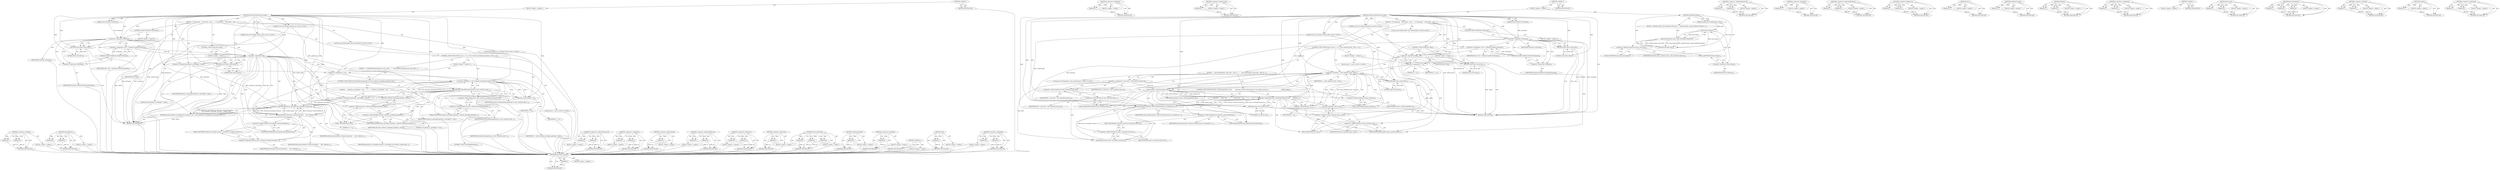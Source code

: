 digraph "&lt;operator&gt;.logicalAnd" {
vulnerable_120 [label=<(METHOD,&lt;operator&gt;.lessThan)>];
vulnerable_121 [label=<(PARAM,p1)>];
vulnerable_122 [label=<(PARAM,p2)>];
vulnerable_123 [label=<(BLOCK,&lt;empty&gt;,&lt;empty&gt;)>];
vulnerable_124 [label=<(METHOD_RETURN,ANY)>];
vulnerable_143 [label=<(METHOD,MatchPattern)>];
vulnerable_144 [label=<(PARAM,p1)>];
vulnerable_145 [label=<(PARAM,p2)>];
vulnerable_146 [label=<(BLOCK,&lt;empty&gt;,&lt;empty&gt;)>];
vulnerable_147 [label=<(METHOD_RETURN,ANY)>];
vulnerable_6 [label=<(METHOD,&lt;global&gt;)<SUB>1</SUB>>];
vulnerable_7 [label=<(BLOCK,&lt;empty&gt;,&lt;empty&gt;)<SUB>1</SUB>>];
vulnerable_8 [label=<(METHOD,IsResourceWebviewAccessible)<SUB>1</SUB>>];
vulnerable_9 [label=<(PARAM,const Extension* extension)<SUB>2</SUB>>];
vulnerable_10 [label="<(PARAM,const std::string&amp; partition_id)<SUB>3</SUB>>"];
vulnerable_11 [label="<(PARAM,const std::string&amp; relative_path)<SUB>4</SUB>>"];
vulnerable_12 [label=<(BLOCK,{
  if (!extension)
    return false;

  const ...,{
  if (!extension)
    return false;

  const ...)<SUB>4</SUB>>];
vulnerable_13 [label=<(CONTROL_STRUCTURE,IF,if (!extension))<SUB>5</SUB>>];
vulnerable_14 [label=<(&lt;operator&gt;.logicalNot,!extension)<SUB>5</SUB>>];
vulnerable_15 [label=<(IDENTIFIER,extension,!extension)<SUB>5</SUB>>];
vulnerable_16 [label=<(BLOCK,&lt;empty&gt;,&lt;empty&gt;)<SUB>6</SUB>>];
vulnerable_17 [label=<(RETURN,return false;,return false;)<SUB>6</SUB>>];
vulnerable_18 [label=<(LITERAL,false,return false;)<SUB>6</SUB>>];
vulnerable_19 [label="<(LOCAL,const WebviewInfo* info: WebviewInfo*)<SUB>8</SUB>>"];
vulnerable_20 [label=<(&lt;operator&gt;.assignment,* info = GetResourcesInfo(*extension))<SUB>8</SUB>>];
vulnerable_21 [label=<(IDENTIFIER,info,* info = GetResourcesInfo(*extension))<SUB>8</SUB>>];
vulnerable_22 [label=<(GetResourcesInfo,GetResourcesInfo(*extension))<SUB>8</SUB>>];
vulnerable_23 [label=<(&lt;operator&gt;.indirection,*extension)<SUB>8</SUB>>];
vulnerable_24 [label=<(IDENTIFIER,extension,GetResourcesInfo(*extension))<SUB>8</SUB>>];
vulnerable_25 [label=<(CONTROL_STRUCTURE,IF,if (!info))<SUB>9</SUB>>];
vulnerable_26 [label=<(&lt;operator&gt;.logicalNot,!info)<SUB>9</SUB>>];
vulnerable_27 [label=<(IDENTIFIER,info,!info)<SUB>9</SUB>>];
vulnerable_28 [label=<(BLOCK,&lt;empty&gt;,&lt;empty&gt;)<SUB>10</SUB>>];
vulnerable_29 [label=<(RETURN,return false;,return false;)<SUB>10</SUB>>];
vulnerable_30 [label=<(LITERAL,false,return false;)<SUB>10</SUB>>];
vulnerable_31 [label="<(LOCAL,bool partition_is_privileged: bool)<SUB>12</SUB>>"];
vulnerable_32 [label=<(&lt;operator&gt;.assignment,partition_is_privileged = false)<SUB>12</SUB>>];
vulnerable_33 [label=<(IDENTIFIER,partition_is_privileged,partition_is_privileged = false)<SUB>12</SUB>>];
vulnerable_34 [label=<(LITERAL,false,partition_is_privileged = false)<SUB>12</SUB>>];
vulnerable_35 [label=<(CONTROL_STRUCTURE,FOR,for (size_t i = 0;i &lt; info-&gt;webview_privileged_partitions_.size();++i))<SUB>13</SUB>>];
vulnerable_36 [label=<(BLOCK,&lt;empty&gt;,&lt;empty&gt;)<SUB>13</SUB>>];
vulnerable_37 [label="<(LOCAL,size_t i: size_t)<SUB>13</SUB>>"];
vulnerable_38 [label=<(&lt;operator&gt;.assignment,i = 0)<SUB>13</SUB>>];
vulnerable_39 [label=<(IDENTIFIER,i,i = 0)<SUB>13</SUB>>];
vulnerable_40 [label=<(LITERAL,0,i = 0)<SUB>13</SUB>>];
vulnerable_41 [label=<(&lt;operator&gt;.lessThan,i &lt; info-&gt;webview_privileged_partitions_.size())<SUB>14</SUB>>];
vulnerable_42 [label=<(IDENTIFIER,i,i &lt; info-&gt;webview_privileged_partitions_.size())<SUB>14</SUB>>];
vulnerable_43 [label=<(size,info-&gt;webview_privileged_partitions_.size())<SUB>14</SUB>>];
vulnerable_44 [label=<(&lt;operator&gt;.fieldAccess,info-&gt;webview_privileged_partitions_.size)<SUB>14</SUB>>];
vulnerable_45 [label=<(&lt;operator&gt;.indirectFieldAccess,info-&gt;webview_privileged_partitions_)<SUB>14</SUB>>];
vulnerable_46 [label=<(IDENTIFIER,info,info-&gt;webview_privileged_partitions_.size())<SUB>14</SUB>>];
vulnerable_47 [label=<(FIELD_IDENTIFIER,webview_privileged_partitions_,webview_privileged_partitions_)<SUB>14</SUB>>];
vulnerable_48 [label=<(FIELD_IDENTIFIER,size,size)<SUB>14</SUB>>];
vulnerable_49 [label=<(&lt;operator&gt;.preIncrement,++i)<SUB>15</SUB>>];
vulnerable_50 [label=<(IDENTIFIER,i,++i)<SUB>15</SUB>>];
vulnerable_51 [label=<(BLOCK,{
    if (MatchPattern(partition_id, info-&gt;webv...,{
    if (MatchPattern(partition_id, info-&gt;webv...)<SUB>15</SUB>>];
vulnerable_52 [label=<(CONTROL_STRUCTURE,IF,if (MatchPattern(partition_id, info-&gt;webview_privileged_partitions_[i])))<SUB>16</SUB>>];
vulnerable_53 [label=<(MatchPattern,MatchPattern(partition_id, info-&gt;webview_privil...)<SUB>16</SUB>>];
vulnerable_54 [label=<(IDENTIFIER,partition_id,MatchPattern(partition_id, info-&gt;webview_privil...)<SUB>16</SUB>>];
vulnerable_55 [label=<(&lt;operator&gt;.indirectIndexAccess,info-&gt;webview_privileged_partitions_[i])<SUB>16</SUB>>];
vulnerable_56 [label=<(&lt;operator&gt;.indirectFieldAccess,info-&gt;webview_privileged_partitions_)<SUB>16</SUB>>];
vulnerable_57 [label=<(IDENTIFIER,info,MatchPattern(partition_id, info-&gt;webview_privil...)<SUB>16</SUB>>];
vulnerable_58 [label=<(FIELD_IDENTIFIER,webview_privileged_partitions_,webview_privileged_partitions_)<SUB>16</SUB>>];
vulnerable_59 [label=<(IDENTIFIER,i,MatchPattern(partition_id, info-&gt;webview_privil...)<SUB>16</SUB>>];
vulnerable_60 [label=<(BLOCK,{
      partition_is_privileged = true;
      b...,{
      partition_is_privileged = true;
      b...)<SUB>16</SUB>>];
vulnerable_61 [label=<(&lt;operator&gt;.assignment,partition_is_privileged = true)<SUB>17</SUB>>];
vulnerable_62 [label=<(IDENTIFIER,partition_is_privileged,partition_is_privileged = true)<SUB>17</SUB>>];
vulnerable_63 [label=<(LITERAL,true,partition_is_privileged = true)<SUB>17</SUB>>];
vulnerable_64 [label=<(CONTROL_STRUCTURE,BREAK,break;)<SUB>18</SUB>>];
vulnerable_65 [label=<(RETURN,return partition_is_privileged &amp;&amp; extension-&gt;Re...,return partition_is_privileged &amp;&amp; extension-&gt;Re...)<SUB>22</SUB>>];
vulnerable_66 [label=<(&lt;operator&gt;.logicalAnd,partition_is_privileged &amp;&amp; extension-&gt;ResourceM...)<SUB>22</SUB>>];
vulnerable_67 [label=<(IDENTIFIER,partition_is_privileged,partition_is_privileged &amp;&amp; extension-&gt;ResourceM...)<SUB>22</SUB>>];
vulnerable_68 [label=<(ResourceMatches,extension-&gt;ResourceMatches(
      info-&gt;webview...)<SUB>22</SUB>>];
vulnerable_69 [label=<(&lt;operator&gt;.indirectFieldAccess,extension-&gt;ResourceMatches)<SUB>22</SUB>>];
vulnerable_70 [label=<(IDENTIFIER,extension,extension-&gt;ResourceMatches(
      info-&gt;webview...)<SUB>22</SUB>>];
vulnerable_71 [label=<(FIELD_IDENTIFIER,ResourceMatches,ResourceMatches)<SUB>22</SUB>>];
vulnerable_72 [label=<(&lt;operator&gt;.indirectFieldAccess,info-&gt;webview_accessible_resources_)<SUB>23</SUB>>];
vulnerable_73 [label=<(IDENTIFIER,info,extension-&gt;ResourceMatches(
      info-&gt;webview...)<SUB>23</SUB>>];
vulnerable_74 [label=<(FIELD_IDENTIFIER,webview_accessible_resources_,webview_accessible_resources_)<SUB>23</SUB>>];
vulnerable_75 [label=<(IDENTIFIER,relative_path,extension-&gt;ResourceMatches(
      info-&gt;webview...)<SUB>23</SUB>>];
vulnerable_76 [label=<(METHOD_RETURN,bool)<SUB>1</SUB>>];
vulnerable_78 [label=<(METHOD_RETURN,ANY)<SUB>1</SUB>>];
vulnerable_148 [label=<(METHOD,&lt;operator&gt;.indirectIndexAccess)>];
vulnerable_149 [label=<(PARAM,p1)>];
vulnerable_150 [label=<(PARAM,p2)>];
vulnerable_151 [label=<(BLOCK,&lt;empty&gt;,&lt;empty&gt;)>];
vulnerable_152 [label=<(METHOD_RETURN,ANY)>];
vulnerable_107 [label=<(METHOD,&lt;operator&gt;.assignment)>];
vulnerable_108 [label=<(PARAM,p1)>];
vulnerable_109 [label=<(PARAM,p2)>];
vulnerable_110 [label=<(BLOCK,&lt;empty&gt;,&lt;empty&gt;)>];
vulnerable_111 [label=<(METHOD_RETURN,ANY)>];
vulnerable_139 [label=<(METHOD,&lt;operator&gt;.preIncrement)>];
vulnerable_140 [label=<(PARAM,p1)>];
vulnerable_141 [label=<(BLOCK,&lt;empty&gt;,&lt;empty&gt;)>];
vulnerable_142 [label=<(METHOD_RETURN,ANY)>];
vulnerable_134 [label=<(METHOD,&lt;operator&gt;.indirectFieldAccess)>];
vulnerable_135 [label=<(PARAM,p1)>];
vulnerable_136 [label=<(PARAM,p2)>];
vulnerable_137 [label=<(BLOCK,&lt;empty&gt;,&lt;empty&gt;)>];
vulnerable_138 [label=<(METHOD_RETURN,ANY)>];
vulnerable_129 [label=<(METHOD,&lt;operator&gt;.fieldAccess)>];
vulnerable_130 [label=<(PARAM,p1)>];
vulnerable_131 [label=<(PARAM,p2)>];
vulnerable_132 [label=<(BLOCK,&lt;empty&gt;,&lt;empty&gt;)>];
vulnerable_133 [label=<(METHOD_RETURN,ANY)>];
vulnerable_116 [label=<(METHOD,&lt;operator&gt;.indirection)>];
vulnerable_117 [label=<(PARAM,p1)>];
vulnerable_118 [label=<(BLOCK,&lt;empty&gt;,&lt;empty&gt;)>];
vulnerable_119 [label=<(METHOD_RETURN,ANY)>];
vulnerable_158 [label=<(METHOD,ResourceMatches)>];
vulnerable_159 [label=<(PARAM,p1)>];
vulnerable_160 [label=<(PARAM,p2)>];
vulnerable_161 [label=<(PARAM,p3)>];
vulnerable_162 [label=<(BLOCK,&lt;empty&gt;,&lt;empty&gt;)>];
vulnerable_163 [label=<(METHOD_RETURN,ANY)>];
vulnerable_112 [label=<(METHOD,GetResourcesInfo)>];
vulnerable_113 [label=<(PARAM,p1)>];
vulnerable_114 [label=<(BLOCK,&lt;empty&gt;,&lt;empty&gt;)>];
vulnerable_115 [label=<(METHOD_RETURN,ANY)>];
vulnerable_103 [label=<(METHOD,&lt;operator&gt;.logicalNot)>];
vulnerable_104 [label=<(PARAM,p1)>];
vulnerable_105 [label=<(BLOCK,&lt;empty&gt;,&lt;empty&gt;)>];
vulnerable_106 [label=<(METHOD_RETURN,ANY)>];
vulnerable_97 [label=<(METHOD,&lt;global&gt;)<SUB>1</SUB>>];
vulnerable_98 [label=<(BLOCK,&lt;empty&gt;,&lt;empty&gt;)>];
vulnerable_99 [label=<(METHOD_RETURN,ANY)>];
vulnerable_125 [label=<(METHOD,size)>];
vulnerable_126 [label=<(PARAM,p1)>];
vulnerable_127 [label=<(BLOCK,&lt;empty&gt;,&lt;empty&gt;)>];
vulnerable_128 [label=<(METHOD_RETURN,ANY)>];
vulnerable_153 [label=<(METHOD,&lt;operator&gt;.logicalAnd)>];
vulnerable_154 [label=<(PARAM,p1)>];
vulnerable_155 [label=<(PARAM,p2)>];
vulnerable_156 [label=<(BLOCK,&lt;empty&gt;,&lt;empty&gt;)>];
vulnerable_157 [label=<(METHOD_RETURN,ANY)>];
fixed_182 [label=<(METHOD,accessible_resources)>];
fixed_183 [label=<(PARAM,p1)>];
fixed_184 [label=<(BLOCK,&lt;empty&gt;,&lt;empty&gt;)>];
fixed_185 [label=<(METHOD_RETURN,ANY)>];
fixed_134 [label=<(METHOD,&lt;operator&gt;.indirection)>];
fixed_135 [label=<(PARAM,p1)>];
fixed_136 [label=<(BLOCK,&lt;empty&gt;,&lt;empty&gt;)>];
fixed_137 [label=<(METHOD_RETURN,ANY)>];
fixed_157 [label=<(METHOD,&lt;operator&gt;.preIncrement)>];
fixed_158 [label=<(PARAM,p1)>];
fixed_159 [label=<(BLOCK,&lt;empty&gt;,&lt;empty&gt;)>];
fixed_160 [label=<(METHOD_RETURN,ANY)>];
fixed_6 [label=<(METHOD,&lt;global&gt;)<SUB>1</SUB>>];
fixed_7 [label=<(BLOCK,&lt;empty&gt;,&lt;empty&gt;)<SUB>1</SUB>>];
fixed_8 [label=<(METHOD,IsResourceWebviewAccessible)<SUB>1</SUB>>];
fixed_9 [label=<(PARAM,const Extension* extension)<SUB>2</SUB>>];
fixed_10 [label="<(PARAM,const std::string&amp; partition_id)<SUB>3</SUB>>"];
fixed_11 [label="<(PARAM,const std::string&amp; relative_path)<SUB>4</SUB>>"];
fixed_12 [label=<(BLOCK,{
  if (!extension)
    return false;

  const ...,{
  if (!extension)
    return false;

  const ...)<SUB>4</SUB>>];
fixed_13 [label=<(CONTROL_STRUCTURE,IF,if (!extension))<SUB>5</SUB>>];
fixed_14 [label=<(&lt;operator&gt;.logicalNot,!extension)<SUB>5</SUB>>];
fixed_15 [label=<(IDENTIFIER,extension,!extension)<SUB>5</SUB>>];
fixed_16 [label=<(BLOCK,&lt;empty&gt;,&lt;empty&gt;)<SUB>6</SUB>>];
fixed_17 [label=<(RETURN,return false;,return false;)<SUB>6</SUB>>];
fixed_18 [label=<(LITERAL,false,return false;)<SUB>6</SUB>>];
fixed_19 [label="<(LOCAL,const WebviewInfo* info: WebviewInfo*)<SUB>8</SUB>>"];
fixed_20 [label=<(&lt;operator&gt;.assignment,* info = GetResourcesInfo(*extension))<SUB>8</SUB>>];
fixed_21 [label=<(IDENTIFIER,info,* info = GetResourcesInfo(*extension))<SUB>8</SUB>>];
fixed_22 [label=<(GetResourcesInfo,GetResourcesInfo(*extension))<SUB>8</SUB>>];
fixed_23 [label=<(&lt;operator&gt;.indirection,*extension)<SUB>8</SUB>>];
fixed_24 [label=<(IDENTIFIER,extension,GetResourcesInfo(*extension))<SUB>8</SUB>>];
fixed_25 [label=<(CONTROL_STRUCTURE,IF,if (!info))<SUB>9</SUB>>];
fixed_26 [label=<(&lt;operator&gt;.logicalNot,!info)<SUB>9</SUB>>];
fixed_27 [label=<(IDENTIFIER,info,!info)<SUB>9</SUB>>];
fixed_28 [label=<(BLOCK,&lt;empty&gt;,&lt;empty&gt;)<SUB>10</SUB>>];
fixed_29 [label=<(RETURN,return false;,return false;)<SUB>10</SUB>>];
fixed_30 [label=<(LITERAL,false,return false;)<SUB>10</SUB>>];
fixed_31 [label=<(CONTROL_STRUCTURE,FOR,for (size_t i = 0;i &lt; info-&gt;partition_items_.size();++i))<SUB>12</SUB>>];
fixed_32 [label=<(BLOCK,&lt;empty&gt;,&lt;empty&gt;)<SUB>12</SUB>>];
fixed_33 [label="<(LOCAL,size_t i: size_t)<SUB>12</SUB>>"];
fixed_34 [label=<(&lt;operator&gt;.assignment,i = 0)<SUB>12</SUB>>];
fixed_35 [label=<(IDENTIFIER,i,i = 0)<SUB>12</SUB>>];
fixed_36 [label=<(LITERAL,0,i = 0)<SUB>12</SUB>>];
fixed_37 [label=<(&lt;operator&gt;.lessThan,i &lt; info-&gt;partition_items_.size())<SUB>12</SUB>>];
fixed_38 [label=<(IDENTIFIER,i,i &lt; info-&gt;partition_items_.size())<SUB>12</SUB>>];
fixed_39 [label=<(size,info-&gt;partition_items_.size())<SUB>12</SUB>>];
fixed_40 [label=<(&lt;operator&gt;.fieldAccess,info-&gt;partition_items_.size)<SUB>12</SUB>>];
fixed_41 [label=<(&lt;operator&gt;.indirectFieldAccess,info-&gt;partition_items_)<SUB>12</SUB>>];
fixed_42 [label=<(IDENTIFIER,info,info-&gt;partition_items_.size())<SUB>12</SUB>>];
fixed_43 [label=<(FIELD_IDENTIFIER,partition_items_,partition_items_)<SUB>12</SUB>>];
fixed_44 [label=<(FIELD_IDENTIFIER,size,size)<SUB>12</SUB>>];
fixed_45 [label=<(&lt;operator&gt;.preIncrement,++i)<SUB>12</SUB>>];
fixed_46 [label=<(IDENTIFIER,i,++i)<SUB>12</SUB>>];
fixed_47 [label=<(BLOCK,{
    const PartitionItem* const item = info-&gt;p...,{
    const PartitionItem* const item = info-&gt;p...)<SUB>12</SUB>>];
fixed_48 [label="<(LOCAL,const PartitionItem* item: PartitionItem*)<SUB>13</SUB>>"];
fixed_49 [label=<(&lt;operator&gt;.assignment,* const item = info-&gt;partition_items_[i])<SUB>13</SUB>>];
fixed_50 [label=<(IDENTIFIER,item,* const item = info-&gt;partition_items_[i])<SUB>13</SUB>>];
fixed_51 [label=<(&lt;operator&gt;.indirectIndexAccess,info-&gt;partition_items_[i])<SUB>13</SUB>>];
fixed_52 [label=<(&lt;operator&gt;.indirectFieldAccess,info-&gt;partition_items_)<SUB>13</SUB>>];
fixed_53 [label=<(IDENTIFIER,info,* const item = info-&gt;partition_items_[i])<SUB>13</SUB>>];
fixed_54 [label=<(FIELD_IDENTIFIER,partition_items_,partition_items_)<SUB>13</SUB>>];
fixed_55 [label=<(IDENTIFIER,i,* const item = info-&gt;partition_items_[i])<SUB>13</SUB>>];
fixed_56 [label=<(CONTROL_STRUCTURE,IF,if (item-&gt;Matches(partition_id) &amp;&amp;
        extension-&gt;ResourceMatches(item-&gt;accessible_resources(),
                                   relative_path)))<SUB>14</SUB>>];
fixed_57 [label=<(&lt;operator&gt;.logicalAnd,item-&gt;Matches(partition_id) &amp;&amp;
        extensio...)<SUB>14</SUB>>];
fixed_58 [label=<(Matches,item-&gt;Matches(partition_id))<SUB>14</SUB>>];
fixed_59 [label=<(&lt;operator&gt;.indirectFieldAccess,item-&gt;Matches)<SUB>14</SUB>>];
fixed_60 [label=<(IDENTIFIER,item,item-&gt;Matches(partition_id))<SUB>14</SUB>>];
fixed_61 [label=<(FIELD_IDENTIFIER,Matches,Matches)<SUB>14</SUB>>];
fixed_62 [label=<(IDENTIFIER,partition_id,item-&gt;Matches(partition_id))<SUB>14</SUB>>];
fixed_63 [label=<(ResourceMatches,extension-&gt;ResourceMatches(item-&gt;accessible_res...)<SUB>15</SUB>>];
fixed_64 [label=<(&lt;operator&gt;.indirectFieldAccess,extension-&gt;ResourceMatches)<SUB>15</SUB>>];
fixed_65 [label=<(IDENTIFIER,extension,extension-&gt;ResourceMatches(item-&gt;accessible_res...)<SUB>15</SUB>>];
fixed_66 [label=<(FIELD_IDENTIFIER,ResourceMatches,ResourceMatches)<SUB>15</SUB>>];
fixed_67 [label=<(accessible_resources,item-&gt;accessible_resources())<SUB>15</SUB>>];
fixed_68 [label=<(&lt;operator&gt;.indirectFieldAccess,item-&gt;accessible_resources)<SUB>15</SUB>>];
fixed_69 [label=<(IDENTIFIER,item,item-&gt;accessible_resources())<SUB>15</SUB>>];
fixed_70 [label=<(FIELD_IDENTIFIER,accessible_resources,accessible_resources)<SUB>15</SUB>>];
fixed_71 [label=<(IDENTIFIER,relative_path,extension-&gt;ResourceMatches(item-&gt;accessible_res...)<SUB>16</SUB>>];
fixed_72 [label=<(BLOCK,{
      return true;
     },{
      return true;
     })<SUB>16</SUB>>];
fixed_73 [label=<(RETURN,return true;,return true;)<SUB>17</SUB>>];
fixed_74 [label=<(LITERAL,true,return true;)<SUB>17</SUB>>];
fixed_75 [label=<(RETURN,return false;,return false;)<SUB>21</SUB>>];
fixed_76 [label=<(LITERAL,false,return false;)<SUB>21</SUB>>];
fixed_77 [label=<(METHOD_RETURN,bool)<SUB>1</SUB>>];
fixed_79 [label=<(METHOD,AddPartitionItem)<SUB>24</SUB>>];
fixed_80 [label=<(PARAM,scoped_ptr&lt;PartitionItem&gt; item)<SUB>24</SUB>>];
fixed_81 [label=<(BLOCK,{
  partition_items_.push_back(item.release());
 },{
  partition_items_.push_back(item.release());
 })<SUB>24</SUB>>];
fixed_82 [label=<(push_back,partition_items_.push_back(item.release()))<SUB>25</SUB>>];
fixed_83 [label=<(&lt;operator&gt;.fieldAccess,partition_items_.push_back)<SUB>25</SUB>>];
fixed_84 [label=<(IDENTIFIER,partition_items_,partition_items_.push_back(item.release()))<SUB>25</SUB>>];
fixed_85 [label=<(FIELD_IDENTIFIER,push_back,push_back)<SUB>25</SUB>>];
fixed_86 [label=<(release,item.release())<SUB>25</SUB>>];
fixed_87 [label=<(&lt;operator&gt;.fieldAccess,item.release)<SUB>25</SUB>>];
fixed_88 [label=<(IDENTIFIER,item,item.release())<SUB>25</SUB>>];
fixed_89 [label=<(FIELD_IDENTIFIER,release,release)<SUB>25</SUB>>];
fixed_90 [label=<(METHOD_RETURN,void)<SUB>24</SUB>>];
fixed_92 [label=<(METHOD_RETURN,ANY)<SUB>1</SUB>>];
fixed_161 [label=<(METHOD,&lt;operator&gt;.indirectIndexAccess)>];
fixed_162 [label=<(PARAM,p1)>];
fixed_163 [label=<(PARAM,p2)>];
fixed_164 [label=<(BLOCK,&lt;empty&gt;,&lt;empty&gt;)>];
fixed_165 [label=<(METHOD_RETURN,ANY)>];
fixed_121 [label=<(METHOD,&lt;operator&gt;.logicalNot)>];
fixed_122 [label=<(PARAM,p1)>];
fixed_123 [label=<(BLOCK,&lt;empty&gt;,&lt;empty&gt;)>];
fixed_124 [label=<(METHOD_RETURN,ANY)>];
fixed_152 [label=<(METHOD,&lt;operator&gt;.indirectFieldAccess)>];
fixed_153 [label=<(PARAM,p1)>];
fixed_154 [label=<(PARAM,p2)>];
fixed_155 [label=<(BLOCK,&lt;empty&gt;,&lt;empty&gt;)>];
fixed_156 [label=<(METHOD_RETURN,ANY)>];
fixed_147 [label=<(METHOD,&lt;operator&gt;.fieldAccess)>];
fixed_148 [label=<(PARAM,p1)>];
fixed_149 [label=<(PARAM,p2)>];
fixed_150 [label=<(BLOCK,&lt;empty&gt;,&lt;empty&gt;)>];
fixed_151 [label=<(METHOD_RETURN,ANY)>];
fixed_143 [label=<(METHOD,size)>];
fixed_144 [label=<(PARAM,p1)>];
fixed_145 [label=<(BLOCK,&lt;empty&gt;,&lt;empty&gt;)>];
fixed_146 [label=<(METHOD_RETURN,ANY)>];
fixed_130 [label=<(METHOD,GetResourcesInfo)>];
fixed_131 [label=<(PARAM,p1)>];
fixed_132 [label=<(BLOCK,&lt;empty&gt;,&lt;empty&gt;)>];
fixed_133 [label=<(METHOD_RETURN,ANY)>];
fixed_171 [label=<(METHOD,Matches)>];
fixed_172 [label=<(PARAM,p1)>];
fixed_173 [label=<(PARAM,p2)>];
fixed_174 [label=<(BLOCK,&lt;empty&gt;,&lt;empty&gt;)>];
fixed_175 [label=<(METHOD_RETURN,ANY)>];
fixed_125 [label=<(METHOD,&lt;operator&gt;.assignment)>];
fixed_126 [label=<(PARAM,p1)>];
fixed_127 [label=<(PARAM,p2)>];
fixed_128 [label=<(BLOCK,&lt;empty&gt;,&lt;empty&gt;)>];
fixed_129 [label=<(METHOD_RETURN,ANY)>];
fixed_115 [label=<(METHOD,&lt;global&gt;)<SUB>1</SUB>>];
fixed_116 [label=<(BLOCK,&lt;empty&gt;,&lt;empty&gt;)>];
fixed_117 [label=<(METHOD_RETURN,ANY)>];
fixed_186 [label=<(METHOD,push_back)>];
fixed_187 [label=<(PARAM,p1)>];
fixed_188 [label=<(PARAM,p2)>];
fixed_189 [label=<(BLOCK,&lt;empty&gt;,&lt;empty&gt;)>];
fixed_190 [label=<(METHOD_RETURN,ANY)>];
fixed_176 [label=<(METHOD,ResourceMatches)>];
fixed_177 [label=<(PARAM,p1)>];
fixed_178 [label=<(PARAM,p2)>];
fixed_179 [label=<(PARAM,p3)>];
fixed_180 [label=<(BLOCK,&lt;empty&gt;,&lt;empty&gt;)>];
fixed_181 [label=<(METHOD_RETURN,ANY)>];
fixed_138 [label=<(METHOD,&lt;operator&gt;.lessThan)>];
fixed_139 [label=<(PARAM,p1)>];
fixed_140 [label=<(PARAM,p2)>];
fixed_141 [label=<(BLOCK,&lt;empty&gt;,&lt;empty&gt;)>];
fixed_142 [label=<(METHOD_RETURN,ANY)>];
fixed_191 [label=<(METHOD,release)>];
fixed_192 [label=<(PARAM,p1)>];
fixed_193 [label=<(BLOCK,&lt;empty&gt;,&lt;empty&gt;)>];
fixed_194 [label=<(METHOD_RETURN,ANY)>];
fixed_166 [label=<(METHOD,&lt;operator&gt;.logicalAnd)>];
fixed_167 [label=<(PARAM,p1)>];
fixed_168 [label=<(PARAM,p2)>];
fixed_169 [label=<(BLOCK,&lt;empty&gt;,&lt;empty&gt;)>];
fixed_170 [label=<(METHOD_RETURN,ANY)>];
vulnerable_120 -> vulnerable_121  [key=0, label="AST: "];
vulnerable_120 -> vulnerable_121  [key=1, label="DDG: "];
vulnerable_120 -> vulnerable_123  [key=0, label="AST: "];
vulnerable_120 -> vulnerable_122  [key=0, label="AST: "];
vulnerable_120 -> vulnerable_122  [key=1, label="DDG: "];
vulnerable_120 -> vulnerable_124  [key=0, label="AST: "];
vulnerable_120 -> vulnerable_124  [key=1, label="CFG: "];
vulnerable_121 -> vulnerable_124  [key=0, label="DDG: p1"];
vulnerable_122 -> vulnerable_124  [key=0, label="DDG: p2"];
vulnerable_123 -> fixed_182  [key=0];
vulnerable_124 -> fixed_182  [key=0];
vulnerable_143 -> vulnerable_144  [key=0, label="AST: "];
vulnerable_143 -> vulnerable_144  [key=1, label="DDG: "];
vulnerable_143 -> vulnerable_146  [key=0, label="AST: "];
vulnerable_143 -> vulnerable_145  [key=0, label="AST: "];
vulnerable_143 -> vulnerable_145  [key=1, label="DDG: "];
vulnerable_143 -> vulnerable_147  [key=0, label="AST: "];
vulnerable_143 -> vulnerable_147  [key=1, label="CFG: "];
vulnerable_144 -> vulnerable_147  [key=0, label="DDG: p1"];
vulnerable_145 -> vulnerable_147  [key=0, label="DDG: p2"];
vulnerable_146 -> fixed_182  [key=0];
vulnerable_147 -> fixed_182  [key=0];
vulnerable_6 -> vulnerable_7  [key=0, label="AST: "];
vulnerable_6 -> vulnerable_78  [key=0, label="AST: "];
vulnerable_6 -> vulnerable_78  [key=1, label="CFG: "];
vulnerable_7 -> vulnerable_8  [key=0, label="AST: "];
vulnerable_8 -> vulnerable_9  [key=0, label="AST: "];
vulnerable_8 -> vulnerable_9  [key=1, label="DDG: "];
vulnerable_8 -> vulnerable_10  [key=0, label="AST: "];
vulnerable_8 -> vulnerable_10  [key=1, label="DDG: "];
vulnerable_8 -> vulnerable_11  [key=0, label="AST: "];
vulnerable_8 -> vulnerable_11  [key=1, label="DDG: "];
vulnerable_8 -> vulnerable_12  [key=0, label="AST: "];
vulnerable_8 -> vulnerable_76  [key=0, label="AST: "];
vulnerable_8 -> vulnerable_14  [key=0, label="CFG: "];
vulnerable_8 -> vulnerable_14  [key=1, label="DDG: "];
vulnerable_8 -> vulnerable_32  [key=0, label="DDG: "];
vulnerable_8 -> vulnerable_17  [key=0, label="DDG: "];
vulnerable_8 -> vulnerable_26  [key=0, label="DDG: "];
vulnerable_8 -> vulnerable_29  [key=0, label="DDG: "];
vulnerable_8 -> vulnerable_38  [key=0, label="DDG: "];
vulnerable_8 -> vulnerable_41  [key=0, label="DDG: "];
vulnerable_8 -> vulnerable_49  [key=0, label="DDG: "];
vulnerable_8 -> vulnerable_66  [key=0, label="DDG: "];
vulnerable_8 -> vulnerable_18  [key=0, label="DDG: "];
vulnerable_8 -> vulnerable_30  [key=0, label="DDG: "];
vulnerable_8 -> vulnerable_68  [key=0, label="DDG: "];
vulnerable_8 -> vulnerable_53  [key=0, label="DDG: "];
vulnerable_8 -> vulnerable_61  [key=0, label="DDG: "];
vulnerable_9 -> vulnerable_14  [key=0, label="DDG: extension"];
vulnerable_10 -> vulnerable_76  [key=0, label="DDG: partition_id"];
vulnerable_10 -> vulnerable_53  [key=0, label="DDG: partition_id"];
vulnerable_11 -> vulnerable_76  [key=0, label="DDG: relative_path"];
vulnerable_11 -> vulnerable_68  [key=0, label="DDG: relative_path"];
vulnerable_12 -> vulnerable_13  [key=0, label="AST: "];
vulnerable_12 -> vulnerable_19  [key=0, label="AST: "];
vulnerable_12 -> vulnerable_20  [key=0, label="AST: "];
vulnerable_12 -> vulnerable_25  [key=0, label="AST: "];
vulnerable_12 -> vulnerable_31  [key=0, label="AST: "];
vulnerable_12 -> vulnerable_32  [key=0, label="AST: "];
vulnerable_12 -> vulnerable_35  [key=0, label="AST: "];
vulnerable_12 -> vulnerable_65  [key=0, label="AST: "];
vulnerable_13 -> vulnerable_14  [key=0, label="AST: "];
vulnerable_13 -> vulnerable_16  [key=0, label="AST: "];
vulnerable_14 -> vulnerable_15  [key=0, label="AST: "];
vulnerable_14 -> vulnerable_17  [key=0, label="CFG: "];
vulnerable_14 -> vulnerable_17  [key=1, label="CDG: "];
vulnerable_14 -> vulnerable_23  [key=0, label="CFG: "];
vulnerable_14 -> vulnerable_23  [key=1, label="CDG: "];
vulnerable_14 -> vulnerable_76  [key=0, label="DDG: extension"];
vulnerable_14 -> vulnerable_76  [key=1, label="DDG: !extension"];
vulnerable_14 -> vulnerable_68  [key=0, label="DDG: extension"];
vulnerable_14 -> vulnerable_26  [key=0, label="CDG: "];
vulnerable_14 -> vulnerable_20  [key=0, label="CDG: "];
vulnerable_14 -> vulnerable_22  [key=0, label="CDG: "];
vulnerable_15 -> fixed_182  [key=0];
vulnerable_16 -> vulnerable_17  [key=0, label="AST: "];
vulnerable_17 -> vulnerable_18  [key=0, label="AST: "];
vulnerable_17 -> vulnerable_76  [key=0, label="CFG: "];
vulnerable_17 -> vulnerable_76  [key=1, label="DDG: &lt;RET&gt;"];
vulnerable_18 -> vulnerable_17  [key=0, label="DDG: false"];
vulnerable_19 -> fixed_182  [key=0];
vulnerable_20 -> vulnerable_21  [key=0, label="AST: "];
vulnerable_20 -> vulnerable_22  [key=0, label="AST: "];
vulnerable_20 -> vulnerable_26  [key=0, label="CFG: "];
vulnerable_20 -> vulnerable_26  [key=1, label="DDG: info"];
vulnerable_21 -> fixed_182  [key=0];
vulnerable_22 -> vulnerable_23  [key=0, label="AST: "];
vulnerable_22 -> vulnerable_20  [key=0, label="CFG: "];
vulnerable_22 -> vulnerable_20  [key=1, label="DDG: *extension"];
vulnerable_23 -> vulnerable_24  [key=0, label="AST: "];
vulnerable_23 -> vulnerable_22  [key=0, label="CFG: "];
vulnerable_24 -> fixed_182  [key=0];
vulnerable_25 -> vulnerable_26  [key=0, label="AST: "];
vulnerable_25 -> vulnerable_28  [key=0, label="AST: "];
vulnerable_26 -> vulnerable_27  [key=0, label="AST: "];
vulnerable_26 -> vulnerable_29  [key=0, label="CFG: "];
vulnerable_26 -> vulnerable_29  [key=1, label="CDG: "];
vulnerable_26 -> vulnerable_32  [key=0, label="CFG: "];
vulnerable_26 -> vulnerable_32  [key=1, label="CDG: "];
vulnerable_26 -> vulnerable_68  [key=0, label="DDG: info"];
vulnerable_26 -> vulnerable_68  [key=1, label="CDG: "];
vulnerable_26 -> vulnerable_47  [key=0, label="CDG: "];
vulnerable_26 -> vulnerable_48  [key=0, label="CDG: "];
vulnerable_26 -> vulnerable_66  [key=0, label="CDG: "];
vulnerable_26 -> vulnerable_38  [key=0, label="CDG: "];
vulnerable_26 -> vulnerable_45  [key=0, label="CDG: "];
vulnerable_26 -> vulnerable_65  [key=0, label="CDG: "];
vulnerable_26 -> vulnerable_44  [key=0, label="CDG: "];
vulnerable_26 -> vulnerable_43  [key=0, label="CDG: "];
vulnerable_26 -> vulnerable_41  [key=0, label="CDG: "];
vulnerable_26 -> vulnerable_72  [key=0, label="CDG: "];
vulnerable_26 -> vulnerable_69  [key=0, label="CDG: "];
vulnerable_26 -> vulnerable_74  [key=0, label="CDG: "];
vulnerable_26 -> vulnerable_71  [key=0, label="CDG: "];
vulnerable_27 -> fixed_182  [key=0];
vulnerable_28 -> vulnerable_29  [key=0, label="AST: "];
vulnerable_29 -> vulnerable_30  [key=0, label="AST: "];
vulnerable_29 -> vulnerable_76  [key=0, label="CFG: "];
vulnerable_29 -> vulnerable_76  [key=1, label="DDG: &lt;RET&gt;"];
vulnerable_30 -> vulnerable_29  [key=0, label="DDG: false"];
vulnerable_31 -> fixed_182  [key=0];
vulnerable_32 -> vulnerable_33  [key=0, label="AST: "];
vulnerable_32 -> vulnerable_34  [key=0, label="AST: "];
vulnerable_32 -> vulnerable_38  [key=0, label="CFG: "];
vulnerable_32 -> vulnerable_66  [key=0, label="DDG: partition_is_privileged"];
vulnerable_33 -> fixed_182  [key=0];
vulnerable_34 -> fixed_182  [key=0];
vulnerable_35 -> vulnerable_36  [key=0, label="AST: "];
vulnerable_35 -> vulnerable_41  [key=0, label="AST: "];
vulnerable_35 -> vulnerable_49  [key=0, label="AST: "];
vulnerable_35 -> vulnerable_51  [key=0, label="AST: "];
vulnerable_36 -> vulnerable_37  [key=0, label="AST: "];
vulnerable_36 -> vulnerable_38  [key=0, label="AST: "];
vulnerable_37 -> fixed_182  [key=0];
vulnerable_38 -> vulnerable_39  [key=0, label="AST: "];
vulnerable_38 -> vulnerable_40  [key=0, label="AST: "];
vulnerable_38 -> vulnerable_47  [key=0, label="CFG: "];
vulnerable_38 -> vulnerable_41  [key=0, label="DDG: i"];
vulnerable_39 -> fixed_182  [key=0];
vulnerable_40 -> fixed_182  [key=0];
vulnerable_41 -> vulnerable_42  [key=0, label="AST: "];
vulnerable_41 -> vulnerable_43  [key=0, label="AST: "];
vulnerable_41 -> vulnerable_58  [key=0, label="CFG: "];
vulnerable_41 -> vulnerable_58  [key=1, label="CDG: "];
vulnerable_41 -> vulnerable_66  [key=0, label="CFG: "];
vulnerable_41 -> vulnerable_71  [key=0, label="CFG: "];
vulnerable_41 -> vulnerable_49  [key=0, label="DDG: i"];
vulnerable_41 -> vulnerable_56  [key=0, label="CDG: "];
vulnerable_41 -> vulnerable_53  [key=0, label="CDG: "];
vulnerable_41 -> vulnerable_55  [key=0, label="CDG: "];
vulnerable_42 -> fixed_182  [key=0];
vulnerable_43 -> vulnerable_44  [key=0, label="AST: "];
vulnerable_43 -> vulnerable_41  [key=0, label="CFG: "];
vulnerable_43 -> vulnerable_41  [key=1, label="DDG: info-&gt;webview_privileged_partitions_.size"];
vulnerable_44 -> vulnerable_45  [key=0, label="AST: "];
vulnerable_44 -> vulnerable_48  [key=0, label="AST: "];
vulnerable_44 -> vulnerable_43  [key=0, label="CFG: "];
vulnerable_45 -> vulnerable_46  [key=0, label="AST: "];
vulnerable_45 -> vulnerable_47  [key=0, label="AST: "];
vulnerable_45 -> vulnerable_48  [key=0, label="CFG: "];
vulnerable_46 -> fixed_182  [key=0];
vulnerable_47 -> vulnerable_45  [key=0, label="CFG: "];
vulnerable_48 -> vulnerable_44  [key=0, label="CFG: "];
vulnerable_49 -> vulnerable_50  [key=0, label="AST: "];
vulnerable_49 -> vulnerable_47  [key=0, label="CFG: "];
vulnerable_49 -> vulnerable_41  [key=0, label="DDG: i"];
vulnerable_50 -> fixed_182  [key=0];
vulnerable_51 -> vulnerable_52  [key=0, label="AST: "];
vulnerable_52 -> vulnerable_53  [key=0, label="AST: "];
vulnerable_52 -> vulnerable_60  [key=0, label="AST: "];
vulnerable_53 -> vulnerable_54  [key=0, label="AST: "];
vulnerable_53 -> vulnerable_55  [key=0, label="AST: "];
vulnerable_53 -> vulnerable_61  [key=0, label="CFG: "];
vulnerable_53 -> vulnerable_61  [key=1, label="CDG: "];
vulnerable_53 -> vulnerable_49  [key=0, label="CFG: "];
vulnerable_53 -> vulnerable_49  [key=1, label="CDG: "];
vulnerable_53 -> vulnerable_47  [key=0, label="CDG: "];
vulnerable_53 -> vulnerable_48  [key=0, label="CDG: "];
vulnerable_53 -> vulnerable_45  [key=0, label="CDG: "];
vulnerable_53 -> vulnerable_44  [key=0, label="CDG: "];
vulnerable_53 -> vulnerable_43  [key=0, label="CDG: "];
vulnerable_53 -> vulnerable_41  [key=0, label="CDG: "];
vulnerable_54 -> fixed_182  [key=0];
vulnerable_55 -> vulnerable_56  [key=0, label="AST: "];
vulnerable_55 -> vulnerable_59  [key=0, label="AST: "];
vulnerable_55 -> vulnerable_53  [key=0, label="CFG: "];
vulnerable_56 -> vulnerable_57  [key=0, label="AST: "];
vulnerable_56 -> vulnerable_58  [key=0, label="AST: "];
vulnerable_56 -> vulnerable_55  [key=0, label="CFG: "];
vulnerable_57 -> fixed_182  [key=0];
vulnerable_58 -> vulnerable_56  [key=0, label="CFG: "];
vulnerable_59 -> fixed_182  [key=0];
vulnerable_60 -> vulnerable_61  [key=0, label="AST: "];
vulnerable_60 -> vulnerable_64  [key=0, label="AST: "];
vulnerable_61 -> vulnerable_62  [key=0, label="AST: "];
vulnerable_61 -> vulnerable_63  [key=0, label="AST: "];
vulnerable_61 -> vulnerable_66  [key=0, label="CFG: "];
vulnerable_61 -> vulnerable_66  [key=1, label="DDG: partition_is_privileged"];
vulnerable_61 -> vulnerable_71  [key=0, label="CFG: "];
vulnerable_62 -> fixed_182  [key=0];
vulnerable_63 -> fixed_182  [key=0];
vulnerable_64 -> fixed_182  [key=0];
vulnerable_65 -> vulnerable_66  [key=0, label="AST: "];
vulnerable_65 -> vulnerable_76  [key=0, label="CFG: "];
vulnerable_65 -> vulnerable_76  [key=1, label="DDG: &lt;RET&gt;"];
vulnerable_66 -> vulnerable_67  [key=0, label="AST: "];
vulnerable_66 -> vulnerable_68  [key=0, label="AST: "];
vulnerable_66 -> vulnerable_65  [key=0, label="CFG: "];
vulnerable_66 -> vulnerable_65  [key=1, label="DDG: partition_is_privileged &amp;&amp; extension-&gt;ResourceMatches(
      info-&gt;webview_accessible_resources_, relative_path)"];
vulnerable_67 -> fixed_182  [key=0];
vulnerable_68 -> vulnerable_69  [key=0, label="AST: "];
vulnerable_68 -> vulnerable_72  [key=0, label="AST: "];
vulnerable_68 -> vulnerable_75  [key=0, label="AST: "];
vulnerable_68 -> vulnerable_66  [key=0, label="CFG: "];
vulnerable_68 -> vulnerable_66  [key=1, label="DDG: extension-&gt;ResourceMatches"];
vulnerable_68 -> vulnerable_66  [key=2, label="DDG: info-&gt;webview_accessible_resources_"];
vulnerable_68 -> vulnerable_66  [key=3, label="DDG: relative_path"];
vulnerable_69 -> vulnerable_70  [key=0, label="AST: "];
vulnerable_69 -> vulnerable_71  [key=0, label="AST: "];
vulnerable_69 -> vulnerable_74  [key=0, label="CFG: "];
vulnerable_70 -> fixed_182  [key=0];
vulnerable_71 -> vulnerable_69  [key=0, label="CFG: "];
vulnerable_72 -> vulnerable_73  [key=0, label="AST: "];
vulnerable_72 -> vulnerable_74  [key=0, label="AST: "];
vulnerable_72 -> vulnerable_68  [key=0, label="CFG: "];
vulnerable_73 -> fixed_182  [key=0];
vulnerable_74 -> vulnerable_72  [key=0, label="CFG: "];
vulnerable_75 -> fixed_182  [key=0];
vulnerable_76 -> fixed_182  [key=0];
vulnerable_78 -> fixed_182  [key=0];
vulnerable_148 -> vulnerable_149  [key=0, label="AST: "];
vulnerable_148 -> vulnerable_149  [key=1, label="DDG: "];
vulnerable_148 -> vulnerable_151  [key=0, label="AST: "];
vulnerable_148 -> vulnerable_150  [key=0, label="AST: "];
vulnerable_148 -> vulnerable_150  [key=1, label="DDG: "];
vulnerable_148 -> vulnerable_152  [key=0, label="AST: "];
vulnerable_148 -> vulnerable_152  [key=1, label="CFG: "];
vulnerable_149 -> vulnerable_152  [key=0, label="DDG: p1"];
vulnerable_150 -> vulnerable_152  [key=0, label="DDG: p2"];
vulnerable_151 -> fixed_182  [key=0];
vulnerable_152 -> fixed_182  [key=0];
vulnerable_107 -> vulnerable_108  [key=0, label="AST: "];
vulnerable_107 -> vulnerable_108  [key=1, label="DDG: "];
vulnerable_107 -> vulnerable_110  [key=0, label="AST: "];
vulnerable_107 -> vulnerable_109  [key=0, label="AST: "];
vulnerable_107 -> vulnerable_109  [key=1, label="DDG: "];
vulnerable_107 -> vulnerable_111  [key=0, label="AST: "];
vulnerable_107 -> vulnerable_111  [key=1, label="CFG: "];
vulnerable_108 -> vulnerable_111  [key=0, label="DDG: p1"];
vulnerable_109 -> vulnerable_111  [key=0, label="DDG: p2"];
vulnerable_110 -> fixed_182  [key=0];
vulnerable_111 -> fixed_182  [key=0];
vulnerable_139 -> vulnerable_140  [key=0, label="AST: "];
vulnerable_139 -> vulnerable_140  [key=1, label="DDG: "];
vulnerable_139 -> vulnerable_141  [key=0, label="AST: "];
vulnerable_139 -> vulnerable_142  [key=0, label="AST: "];
vulnerable_139 -> vulnerable_142  [key=1, label="CFG: "];
vulnerable_140 -> vulnerable_142  [key=0, label="DDG: p1"];
vulnerable_141 -> fixed_182  [key=0];
vulnerable_142 -> fixed_182  [key=0];
vulnerable_134 -> vulnerable_135  [key=0, label="AST: "];
vulnerable_134 -> vulnerable_135  [key=1, label="DDG: "];
vulnerable_134 -> vulnerable_137  [key=0, label="AST: "];
vulnerable_134 -> vulnerable_136  [key=0, label="AST: "];
vulnerable_134 -> vulnerable_136  [key=1, label="DDG: "];
vulnerable_134 -> vulnerable_138  [key=0, label="AST: "];
vulnerable_134 -> vulnerable_138  [key=1, label="CFG: "];
vulnerable_135 -> vulnerable_138  [key=0, label="DDG: p1"];
vulnerable_136 -> vulnerable_138  [key=0, label="DDG: p2"];
vulnerable_137 -> fixed_182  [key=0];
vulnerable_138 -> fixed_182  [key=0];
vulnerable_129 -> vulnerable_130  [key=0, label="AST: "];
vulnerable_129 -> vulnerable_130  [key=1, label="DDG: "];
vulnerable_129 -> vulnerable_132  [key=0, label="AST: "];
vulnerable_129 -> vulnerable_131  [key=0, label="AST: "];
vulnerable_129 -> vulnerable_131  [key=1, label="DDG: "];
vulnerable_129 -> vulnerable_133  [key=0, label="AST: "];
vulnerable_129 -> vulnerable_133  [key=1, label="CFG: "];
vulnerable_130 -> vulnerable_133  [key=0, label="DDG: p1"];
vulnerable_131 -> vulnerable_133  [key=0, label="DDG: p2"];
vulnerable_132 -> fixed_182  [key=0];
vulnerable_133 -> fixed_182  [key=0];
vulnerable_116 -> vulnerable_117  [key=0, label="AST: "];
vulnerable_116 -> vulnerable_117  [key=1, label="DDG: "];
vulnerable_116 -> vulnerable_118  [key=0, label="AST: "];
vulnerable_116 -> vulnerable_119  [key=0, label="AST: "];
vulnerable_116 -> vulnerable_119  [key=1, label="CFG: "];
vulnerable_117 -> vulnerable_119  [key=0, label="DDG: p1"];
vulnerable_118 -> fixed_182  [key=0];
vulnerable_119 -> fixed_182  [key=0];
vulnerable_158 -> vulnerable_159  [key=0, label="AST: "];
vulnerable_158 -> vulnerable_159  [key=1, label="DDG: "];
vulnerable_158 -> vulnerable_162  [key=0, label="AST: "];
vulnerable_158 -> vulnerable_160  [key=0, label="AST: "];
vulnerable_158 -> vulnerable_160  [key=1, label="DDG: "];
vulnerable_158 -> vulnerable_163  [key=0, label="AST: "];
vulnerable_158 -> vulnerable_163  [key=1, label="CFG: "];
vulnerable_158 -> vulnerable_161  [key=0, label="AST: "];
vulnerable_158 -> vulnerable_161  [key=1, label="DDG: "];
vulnerable_159 -> vulnerable_163  [key=0, label="DDG: p1"];
vulnerable_160 -> vulnerable_163  [key=0, label="DDG: p2"];
vulnerable_161 -> vulnerable_163  [key=0, label="DDG: p3"];
vulnerable_162 -> fixed_182  [key=0];
vulnerable_163 -> fixed_182  [key=0];
vulnerable_112 -> vulnerable_113  [key=0, label="AST: "];
vulnerable_112 -> vulnerable_113  [key=1, label="DDG: "];
vulnerable_112 -> vulnerable_114  [key=0, label="AST: "];
vulnerable_112 -> vulnerable_115  [key=0, label="AST: "];
vulnerable_112 -> vulnerable_115  [key=1, label="CFG: "];
vulnerable_113 -> vulnerable_115  [key=0, label="DDG: p1"];
vulnerable_114 -> fixed_182  [key=0];
vulnerable_115 -> fixed_182  [key=0];
vulnerable_103 -> vulnerable_104  [key=0, label="AST: "];
vulnerable_103 -> vulnerable_104  [key=1, label="DDG: "];
vulnerable_103 -> vulnerable_105  [key=0, label="AST: "];
vulnerable_103 -> vulnerable_106  [key=0, label="AST: "];
vulnerable_103 -> vulnerable_106  [key=1, label="CFG: "];
vulnerable_104 -> vulnerable_106  [key=0, label="DDG: p1"];
vulnerable_105 -> fixed_182  [key=0];
vulnerable_106 -> fixed_182  [key=0];
vulnerable_97 -> vulnerable_98  [key=0, label="AST: "];
vulnerable_97 -> vulnerable_99  [key=0, label="AST: "];
vulnerable_97 -> vulnerable_99  [key=1, label="CFG: "];
vulnerable_98 -> fixed_182  [key=0];
vulnerable_99 -> fixed_182  [key=0];
vulnerable_125 -> vulnerable_126  [key=0, label="AST: "];
vulnerable_125 -> vulnerable_126  [key=1, label="DDG: "];
vulnerable_125 -> vulnerable_127  [key=0, label="AST: "];
vulnerable_125 -> vulnerable_128  [key=0, label="AST: "];
vulnerable_125 -> vulnerable_128  [key=1, label="CFG: "];
vulnerable_126 -> vulnerable_128  [key=0, label="DDG: p1"];
vulnerable_127 -> fixed_182  [key=0];
vulnerable_128 -> fixed_182  [key=0];
vulnerable_153 -> vulnerable_154  [key=0, label="AST: "];
vulnerable_153 -> vulnerable_154  [key=1, label="DDG: "];
vulnerable_153 -> vulnerable_156  [key=0, label="AST: "];
vulnerable_153 -> vulnerable_155  [key=0, label="AST: "];
vulnerable_153 -> vulnerable_155  [key=1, label="DDG: "];
vulnerable_153 -> vulnerable_157  [key=0, label="AST: "];
vulnerable_153 -> vulnerable_157  [key=1, label="CFG: "];
vulnerable_154 -> vulnerable_157  [key=0, label="DDG: p1"];
vulnerable_155 -> vulnerable_157  [key=0, label="DDG: p2"];
vulnerable_156 -> fixed_182  [key=0];
vulnerable_157 -> fixed_182  [key=0];
fixed_182 -> fixed_183  [key=0, label="AST: "];
fixed_182 -> fixed_183  [key=1, label="DDG: "];
fixed_182 -> fixed_184  [key=0, label="AST: "];
fixed_182 -> fixed_185  [key=0, label="AST: "];
fixed_182 -> fixed_185  [key=1, label="CFG: "];
fixed_183 -> fixed_185  [key=0, label="DDG: p1"];
fixed_134 -> fixed_135  [key=0, label="AST: "];
fixed_134 -> fixed_135  [key=1, label="DDG: "];
fixed_134 -> fixed_136  [key=0, label="AST: "];
fixed_134 -> fixed_137  [key=0, label="AST: "];
fixed_134 -> fixed_137  [key=1, label="CFG: "];
fixed_135 -> fixed_137  [key=0, label="DDG: p1"];
fixed_157 -> fixed_158  [key=0, label="AST: "];
fixed_157 -> fixed_158  [key=1, label="DDG: "];
fixed_157 -> fixed_159  [key=0, label="AST: "];
fixed_157 -> fixed_160  [key=0, label="AST: "];
fixed_157 -> fixed_160  [key=1, label="CFG: "];
fixed_158 -> fixed_160  [key=0, label="DDG: p1"];
fixed_6 -> fixed_7  [key=0, label="AST: "];
fixed_6 -> fixed_92  [key=0, label="AST: "];
fixed_6 -> fixed_92  [key=1, label="CFG: "];
fixed_7 -> fixed_8  [key=0, label="AST: "];
fixed_7 -> fixed_79  [key=0, label="AST: "];
fixed_8 -> fixed_9  [key=0, label="AST: "];
fixed_8 -> fixed_9  [key=1, label="DDG: "];
fixed_8 -> fixed_10  [key=0, label="AST: "];
fixed_8 -> fixed_10  [key=1, label="DDG: "];
fixed_8 -> fixed_11  [key=0, label="AST: "];
fixed_8 -> fixed_11  [key=1, label="DDG: "];
fixed_8 -> fixed_12  [key=0, label="AST: "];
fixed_8 -> fixed_77  [key=0, label="AST: "];
fixed_8 -> fixed_14  [key=0, label="CFG: "];
fixed_8 -> fixed_14  [key=1, label="DDG: "];
fixed_8 -> fixed_75  [key=0, label="DDG: "];
fixed_8 -> fixed_76  [key=0, label="DDG: "];
fixed_8 -> fixed_17  [key=0, label="DDG: "];
fixed_8 -> fixed_26  [key=0, label="DDG: "];
fixed_8 -> fixed_29  [key=0, label="DDG: "];
fixed_8 -> fixed_34  [key=0, label="DDG: "];
fixed_8 -> fixed_37  [key=0, label="DDG: "];
fixed_8 -> fixed_45  [key=0, label="DDG: "];
fixed_8 -> fixed_18  [key=0, label="DDG: "];
fixed_8 -> fixed_30  [key=0, label="DDG: "];
fixed_8 -> fixed_73  [key=0, label="DDG: "];
fixed_8 -> fixed_58  [key=0, label="DDG: "];
fixed_8 -> fixed_63  [key=0, label="DDG: "];
fixed_8 -> fixed_74  [key=0, label="DDG: "];
fixed_9 -> fixed_14  [key=0, label="DDG: extension"];
fixed_10 -> fixed_77  [key=0, label="DDG: partition_id"];
fixed_10 -> fixed_58  [key=0, label="DDG: partition_id"];
fixed_11 -> fixed_77  [key=0, label="DDG: relative_path"];
fixed_11 -> fixed_63  [key=0, label="DDG: relative_path"];
fixed_12 -> fixed_13  [key=0, label="AST: "];
fixed_12 -> fixed_19  [key=0, label="AST: "];
fixed_12 -> fixed_20  [key=0, label="AST: "];
fixed_12 -> fixed_25  [key=0, label="AST: "];
fixed_12 -> fixed_31  [key=0, label="AST: "];
fixed_12 -> fixed_75  [key=0, label="AST: "];
fixed_13 -> fixed_14  [key=0, label="AST: "];
fixed_13 -> fixed_16  [key=0, label="AST: "];
fixed_14 -> fixed_15  [key=0, label="AST: "];
fixed_14 -> fixed_17  [key=0, label="CFG: "];
fixed_14 -> fixed_17  [key=1, label="CDG: "];
fixed_14 -> fixed_23  [key=0, label="CFG: "];
fixed_14 -> fixed_23  [key=1, label="CDG: "];
fixed_14 -> fixed_77  [key=0, label="DDG: extension"];
fixed_14 -> fixed_77  [key=1, label="DDG: !extension"];
fixed_14 -> fixed_63  [key=0, label="DDG: extension"];
fixed_14 -> fixed_26  [key=0, label="CDG: "];
fixed_14 -> fixed_20  [key=0, label="CDG: "];
fixed_14 -> fixed_22  [key=0, label="CDG: "];
fixed_16 -> fixed_17  [key=0, label="AST: "];
fixed_17 -> fixed_18  [key=0, label="AST: "];
fixed_17 -> fixed_77  [key=0, label="CFG: "];
fixed_17 -> fixed_77  [key=1, label="DDG: &lt;RET&gt;"];
fixed_18 -> fixed_17  [key=0, label="DDG: false"];
fixed_20 -> fixed_21  [key=0, label="AST: "];
fixed_20 -> fixed_22  [key=0, label="AST: "];
fixed_20 -> fixed_26  [key=0, label="CFG: "];
fixed_20 -> fixed_26  [key=1, label="DDG: info"];
fixed_22 -> fixed_23  [key=0, label="AST: "];
fixed_22 -> fixed_20  [key=0, label="CFG: "];
fixed_22 -> fixed_20  [key=1, label="DDG: *extension"];
fixed_23 -> fixed_24  [key=0, label="AST: "];
fixed_23 -> fixed_22  [key=0, label="CFG: "];
fixed_25 -> fixed_26  [key=0, label="AST: "];
fixed_25 -> fixed_28  [key=0, label="AST: "];
fixed_26 -> fixed_27  [key=0, label="AST: "];
fixed_26 -> fixed_29  [key=0, label="CFG: "];
fixed_26 -> fixed_29  [key=1, label="CDG: "];
fixed_26 -> fixed_34  [key=0, label="CFG: "];
fixed_26 -> fixed_34  [key=1, label="CDG: "];
fixed_26 -> fixed_37  [key=0, label="CDG: "];
fixed_26 -> fixed_40  [key=0, label="CDG: "];
fixed_26 -> fixed_44  [key=0, label="CDG: "];
fixed_26 -> fixed_43  [key=0, label="CDG: "];
fixed_26 -> fixed_41  [key=0, label="CDG: "];
fixed_26 -> fixed_39  [key=0, label="CDG: "];
fixed_28 -> fixed_29  [key=0, label="AST: "];
fixed_29 -> fixed_30  [key=0, label="AST: "];
fixed_29 -> fixed_77  [key=0, label="CFG: "];
fixed_29 -> fixed_77  [key=1, label="DDG: &lt;RET&gt;"];
fixed_30 -> fixed_29  [key=0, label="DDG: false"];
fixed_31 -> fixed_32  [key=0, label="AST: "];
fixed_31 -> fixed_37  [key=0, label="AST: "];
fixed_31 -> fixed_45  [key=0, label="AST: "];
fixed_31 -> fixed_47  [key=0, label="AST: "];
fixed_32 -> fixed_33  [key=0, label="AST: "];
fixed_32 -> fixed_34  [key=0, label="AST: "];
fixed_34 -> fixed_35  [key=0, label="AST: "];
fixed_34 -> fixed_36  [key=0, label="AST: "];
fixed_34 -> fixed_43  [key=0, label="CFG: "];
fixed_34 -> fixed_37  [key=0, label="DDG: i"];
fixed_37 -> fixed_38  [key=0, label="AST: "];
fixed_37 -> fixed_39  [key=0, label="AST: "];
fixed_37 -> fixed_54  [key=0, label="CFG: "];
fixed_37 -> fixed_54  [key=1, label="CDG: "];
fixed_37 -> fixed_75  [key=0, label="CFG: "];
fixed_37 -> fixed_75  [key=1, label="CDG: "];
fixed_37 -> fixed_45  [key=0, label="DDG: i"];
fixed_37 -> fixed_49  [key=0, label="CDG: "];
fixed_37 -> fixed_51  [key=0, label="CDG: "];
fixed_37 -> fixed_57  [key=0, label="CDG: "];
fixed_37 -> fixed_52  [key=0, label="CDG: "];
fixed_37 -> fixed_59  [key=0, label="CDG: "];
fixed_37 -> fixed_58  [key=0, label="CDG: "];
fixed_37 -> fixed_61  [key=0, label="CDG: "];
fixed_39 -> fixed_40  [key=0, label="AST: "];
fixed_39 -> fixed_37  [key=0, label="CFG: "];
fixed_39 -> fixed_37  [key=1, label="DDG: info-&gt;partition_items_.size"];
fixed_40 -> fixed_41  [key=0, label="AST: "];
fixed_40 -> fixed_44  [key=0, label="AST: "];
fixed_40 -> fixed_39  [key=0, label="CFG: "];
fixed_41 -> fixed_42  [key=0, label="AST: "];
fixed_41 -> fixed_43  [key=0, label="AST: "];
fixed_41 -> fixed_44  [key=0, label="CFG: "];
fixed_43 -> fixed_41  [key=0, label="CFG: "];
fixed_44 -> fixed_40  [key=0, label="CFG: "];
fixed_45 -> fixed_46  [key=0, label="AST: "];
fixed_45 -> fixed_43  [key=0, label="CFG: "];
fixed_45 -> fixed_37  [key=0, label="DDG: i"];
fixed_47 -> fixed_48  [key=0, label="AST: "];
fixed_47 -> fixed_49  [key=0, label="AST: "];
fixed_47 -> fixed_56  [key=0, label="AST: "];
fixed_49 -> fixed_50  [key=0, label="AST: "];
fixed_49 -> fixed_51  [key=0, label="AST: "];
fixed_49 -> fixed_61  [key=0, label="CFG: "];
fixed_49 -> fixed_58  [key=0, label="DDG: item"];
fixed_49 -> fixed_67  [key=0, label="DDG: item"];
fixed_51 -> fixed_52  [key=0, label="AST: "];
fixed_51 -> fixed_55  [key=0, label="AST: "];
fixed_51 -> fixed_49  [key=0, label="CFG: "];
fixed_52 -> fixed_53  [key=0, label="AST: "];
fixed_52 -> fixed_54  [key=0, label="AST: "];
fixed_52 -> fixed_51  [key=0, label="CFG: "];
fixed_54 -> fixed_52  [key=0, label="CFG: "];
fixed_56 -> fixed_57  [key=0, label="AST: "];
fixed_56 -> fixed_72  [key=0, label="AST: "];
fixed_57 -> fixed_58  [key=0, label="AST: "];
fixed_57 -> fixed_63  [key=0, label="AST: "];
fixed_57 -> fixed_73  [key=0, label="CFG: "];
fixed_57 -> fixed_73  [key=1, label="CDG: "];
fixed_57 -> fixed_45  [key=0, label="CFG: "];
fixed_57 -> fixed_45  [key=1, label="CDG: "];
fixed_57 -> fixed_37  [key=0, label="CDG: "];
fixed_57 -> fixed_40  [key=0, label="CDG: "];
fixed_57 -> fixed_44  [key=0, label="CDG: "];
fixed_57 -> fixed_43  [key=0, label="CDG: "];
fixed_57 -> fixed_41  [key=0, label="CDG: "];
fixed_57 -> fixed_39  [key=0, label="CDG: "];
fixed_58 -> fixed_59  [key=0, label="AST: "];
fixed_58 -> fixed_62  [key=0, label="AST: "];
fixed_58 -> fixed_57  [key=0, label="CFG: "];
fixed_58 -> fixed_57  [key=1, label="DDG: item-&gt;Matches"];
fixed_58 -> fixed_57  [key=2, label="DDG: partition_id"];
fixed_58 -> fixed_66  [key=0, label="CFG: "];
fixed_58 -> fixed_66  [key=1, label="CDG: "];
fixed_58 -> fixed_68  [key=0, label="CDG: "];
fixed_58 -> fixed_64  [key=0, label="CDG: "];
fixed_58 -> fixed_67  [key=0, label="CDG: "];
fixed_58 -> fixed_70  [key=0, label="CDG: "];
fixed_58 -> fixed_63  [key=0, label="CDG: "];
fixed_59 -> fixed_60  [key=0, label="AST: "];
fixed_59 -> fixed_61  [key=0, label="AST: "];
fixed_59 -> fixed_58  [key=0, label="CFG: "];
fixed_61 -> fixed_59  [key=0, label="CFG: "];
fixed_63 -> fixed_64  [key=0, label="AST: "];
fixed_63 -> fixed_67  [key=0, label="AST: "];
fixed_63 -> fixed_71  [key=0, label="AST: "];
fixed_63 -> fixed_57  [key=0, label="CFG: "];
fixed_63 -> fixed_57  [key=1, label="DDG: extension-&gt;ResourceMatches"];
fixed_63 -> fixed_57  [key=2, label="DDG: item-&gt;accessible_resources()"];
fixed_63 -> fixed_57  [key=3, label="DDG: relative_path"];
fixed_64 -> fixed_65  [key=0, label="AST: "];
fixed_64 -> fixed_66  [key=0, label="AST: "];
fixed_64 -> fixed_70  [key=0, label="CFG: "];
fixed_66 -> fixed_64  [key=0, label="CFG: "];
fixed_67 -> fixed_68  [key=0, label="AST: "];
fixed_67 -> fixed_63  [key=0, label="CFG: "];
fixed_67 -> fixed_63  [key=1, label="DDG: item-&gt;accessible_resources"];
fixed_68 -> fixed_69  [key=0, label="AST: "];
fixed_68 -> fixed_70  [key=0, label="AST: "];
fixed_68 -> fixed_67  [key=0, label="CFG: "];
fixed_70 -> fixed_68  [key=0, label="CFG: "];
fixed_72 -> fixed_73  [key=0, label="AST: "];
fixed_73 -> fixed_74  [key=0, label="AST: "];
fixed_73 -> fixed_77  [key=0, label="CFG: "];
fixed_73 -> fixed_77  [key=1, label="DDG: &lt;RET&gt;"];
fixed_74 -> fixed_73  [key=0, label="DDG: true"];
fixed_75 -> fixed_76  [key=0, label="AST: "];
fixed_75 -> fixed_77  [key=0, label="CFG: "];
fixed_75 -> fixed_77  [key=1, label="DDG: &lt;RET&gt;"];
fixed_76 -> fixed_75  [key=0, label="DDG: false"];
fixed_79 -> fixed_80  [key=0, label="AST: "];
fixed_79 -> fixed_80  [key=1, label="DDG: "];
fixed_79 -> fixed_81  [key=0, label="AST: "];
fixed_79 -> fixed_90  [key=0, label="AST: "];
fixed_79 -> fixed_85  [key=0, label="CFG: "];
fixed_80 -> fixed_90  [key=0, label="DDG: item"];
fixed_80 -> fixed_86  [key=0, label="DDG: item"];
fixed_81 -> fixed_82  [key=0, label="AST: "];
fixed_82 -> fixed_83  [key=0, label="AST: "];
fixed_82 -> fixed_86  [key=0, label="AST: "];
fixed_82 -> fixed_90  [key=0, label="CFG: "];
fixed_82 -> fixed_90  [key=1, label="DDG: partition_items_.push_back"];
fixed_82 -> fixed_90  [key=2, label="DDG: item.release()"];
fixed_82 -> fixed_90  [key=3, label="DDG: partition_items_.push_back(item.release())"];
fixed_83 -> fixed_84  [key=0, label="AST: "];
fixed_83 -> fixed_85  [key=0, label="AST: "];
fixed_83 -> fixed_89  [key=0, label="CFG: "];
fixed_85 -> fixed_83  [key=0, label="CFG: "];
fixed_86 -> fixed_87  [key=0, label="AST: "];
fixed_86 -> fixed_82  [key=0, label="CFG: "];
fixed_86 -> fixed_82  [key=1, label="DDG: item.release"];
fixed_86 -> fixed_90  [key=0, label="DDG: item.release"];
fixed_87 -> fixed_88  [key=0, label="AST: "];
fixed_87 -> fixed_89  [key=0, label="AST: "];
fixed_87 -> fixed_86  [key=0, label="CFG: "];
fixed_89 -> fixed_87  [key=0, label="CFG: "];
fixed_161 -> fixed_162  [key=0, label="AST: "];
fixed_161 -> fixed_162  [key=1, label="DDG: "];
fixed_161 -> fixed_164  [key=0, label="AST: "];
fixed_161 -> fixed_163  [key=0, label="AST: "];
fixed_161 -> fixed_163  [key=1, label="DDG: "];
fixed_161 -> fixed_165  [key=0, label="AST: "];
fixed_161 -> fixed_165  [key=1, label="CFG: "];
fixed_162 -> fixed_165  [key=0, label="DDG: p1"];
fixed_163 -> fixed_165  [key=0, label="DDG: p2"];
fixed_121 -> fixed_122  [key=0, label="AST: "];
fixed_121 -> fixed_122  [key=1, label="DDG: "];
fixed_121 -> fixed_123  [key=0, label="AST: "];
fixed_121 -> fixed_124  [key=0, label="AST: "];
fixed_121 -> fixed_124  [key=1, label="CFG: "];
fixed_122 -> fixed_124  [key=0, label="DDG: p1"];
fixed_152 -> fixed_153  [key=0, label="AST: "];
fixed_152 -> fixed_153  [key=1, label="DDG: "];
fixed_152 -> fixed_155  [key=0, label="AST: "];
fixed_152 -> fixed_154  [key=0, label="AST: "];
fixed_152 -> fixed_154  [key=1, label="DDG: "];
fixed_152 -> fixed_156  [key=0, label="AST: "];
fixed_152 -> fixed_156  [key=1, label="CFG: "];
fixed_153 -> fixed_156  [key=0, label="DDG: p1"];
fixed_154 -> fixed_156  [key=0, label="DDG: p2"];
fixed_147 -> fixed_148  [key=0, label="AST: "];
fixed_147 -> fixed_148  [key=1, label="DDG: "];
fixed_147 -> fixed_150  [key=0, label="AST: "];
fixed_147 -> fixed_149  [key=0, label="AST: "];
fixed_147 -> fixed_149  [key=1, label="DDG: "];
fixed_147 -> fixed_151  [key=0, label="AST: "];
fixed_147 -> fixed_151  [key=1, label="CFG: "];
fixed_148 -> fixed_151  [key=0, label="DDG: p1"];
fixed_149 -> fixed_151  [key=0, label="DDG: p2"];
fixed_143 -> fixed_144  [key=0, label="AST: "];
fixed_143 -> fixed_144  [key=1, label="DDG: "];
fixed_143 -> fixed_145  [key=0, label="AST: "];
fixed_143 -> fixed_146  [key=0, label="AST: "];
fixed_143 -> fixed_146  [key=1, label="CFG: "];
fixed_144 -> fixed_146  [key=0, label="DDG: p1"];
fixed_130 -> fixed_131  [key=0, label="AST: "];
fixed_130 -> fixed_131  [key=1, label="DDG: "];
fixed_130 -> fixed_132  [key=0, label="AST: "];
fixed_130 -> fixed_133  [key=0, label="AST: "];
fixed_130 -> fixed_133  [key=1, label="CFG: "];
fixed_131 -> fixed_133  [key=0, label="DDG: p1"];
fixed_171 -> fixed_172  [key=0, label="AST: "];
fixed_171 -> fixed_172  [key=1, label="DDG: "];
fixed_171 -> fixed_174  [key=0, label="AST: "];
fixed_171 -> fixed_173  [key=0, label="AST: "];
fixed_171 -> fixed_173  [key=1, label="DDG: "];
fixed_171 -> fixed_175  [key=0, label="AST: "];
fixed_171 -> fixed_175  [key=1, label="CFG: "];
fixed_172 -> fixed_175  [key=0, label="DDG: p1"];
fixed_173 -> fixed_175  [key=0, label="DDG: p2"];
fixed_125 -> fixed_126  [key=0, label="AST: "];
fixed_125 -> fixed_126  [key=1, label="DDG: "];
fixed_125 -> fixed_128  [key=0, label="AST: "];
fixed_125 -> fixed_127  [key=0, label="AST: "];
fixed_125 -> fixed_127  [key=1, label="DDG: "];
fixed_125 -> fixed_129  [key=0, label="AST: "];
fixed_125 -> fixed_129  [key=1, label="CFG: "];
fixed_126 -> fixed_129  [key=0, label="DDG: p1"];
fixed_127 -> fixed_129  [key=0, label="DDG: p2"];
fixed_115 -> fixed_116  [key=0, label="AST: "];
fixed_115 -> fixed_117  [key=0, label="AST: "];
fixed_115 -> fixed_117  [key=1, label="CFG: "];
fixed_186 -> fixed_187  [key=0, label="AST: "];
fixed_186 -> fixed_187  [key=1, label="DDG: "];
fixed_186 -> fixed_189  [key=0, label="AST: "];
fixed_186 -> fixed_188  [key=0, label="AST: "];
fixed_186 -> fixed_188  [key=1, label="DDG: "];
fixed_186 -> fixed_190  [key=0, label="AST: "];
fixed_186 -> fixed_190  [key=1, label="CFG: "];
fixed_187 -> fixed_190  [key=0, label="DDG: p1"];
fixed_188 -> fixed_190  [key=0, label="DDG: p2"];
fixed_176 -> fixed_177  [key=0, label="AST: "];
fixed_176 -> fixed_177  [key=1, label="DDG: "];
fixed_176 -> fixed_180  [key=0, label="AST: "];
fixed_176 -> fixed_178  [key=0, label="AST: "];
fixed_176 -> fixed_178  [key=1, label="DDG: "];
fixed_176 -> fixed_181  [key=0, label="AST: "];
fixed_176 -> fixed_181  [key=1, label="CFG: "];
fixed_176 -> fixed_179  [key=0, label="AST: "];
fixed_176 -> fixed_179  [key=1, label="DDG: "];
fixed_177 -> fixed_181  [key=0, label="DDG: p1"];
fixed_178 -> fixed_181  [key=0, label="DDG: p2"];
fixed_179 -> fixed_181  [key=0, label="DDG: p3"];
fixed_138 -> fixed_139  [key=0, label="AST: "];
fixed_138 -> fixed_139  [key=1, label="DDG: "];
fixed_138 -> fixed_141  [key=0, label="AST: "];
fixed_138 -> fixed_140  [key=0, label="AST: "];
fixed_138 -> fixed_140  [key=1, label="DDG: "];
fixed_138 -> fixed_142  [key=0, label="AST: "];
fixed_138 -> fixed_142  [key=1, label="CFG: "];
fixed_139 -> fixed_142  [key=0, label="DDG: p1"];
fixed_140 -> fixed_142  [key=0, label="DDG: p2"];
fixed_191 -> fixed_192  [key=0, label="AST: "];
fixed_191 -> fixed_192  [key=1, label="DDG: "];
fixed_191 -> fixed_193  [key=0, label="AST: "];
fixed_191 -> fixed_194  [key=0, label="AST: "];
fixed_191 -> fixed_194  [key=1, label="CFG: "];
fixed_192 -> fixed_194  [key=0, label="DDG: p1"];
fixed_166 -> fixed_167  [key=0, label="AST: "];
fixed_166 -> fixed_167  [key=1, label="DDG: "];
fixed_166 -> fixed_169  [key=0, label="AST: "];
fixed_166 -> fixed_168  [key=0, label="AST: "];
fixed_166 -> fixed_168  [key=1, label="DDG: "];
fixed_166 -> fixed_170  [key=0, label="AST: "];
fixed_166 -> fixed_170  [key=1, label="CFG: "];
fixed_167 -> fixed_170  [key=0, label="DDG: p1"];
fixed_168 -> fixed_170  [key=0, label="DDG: p2"];
}
